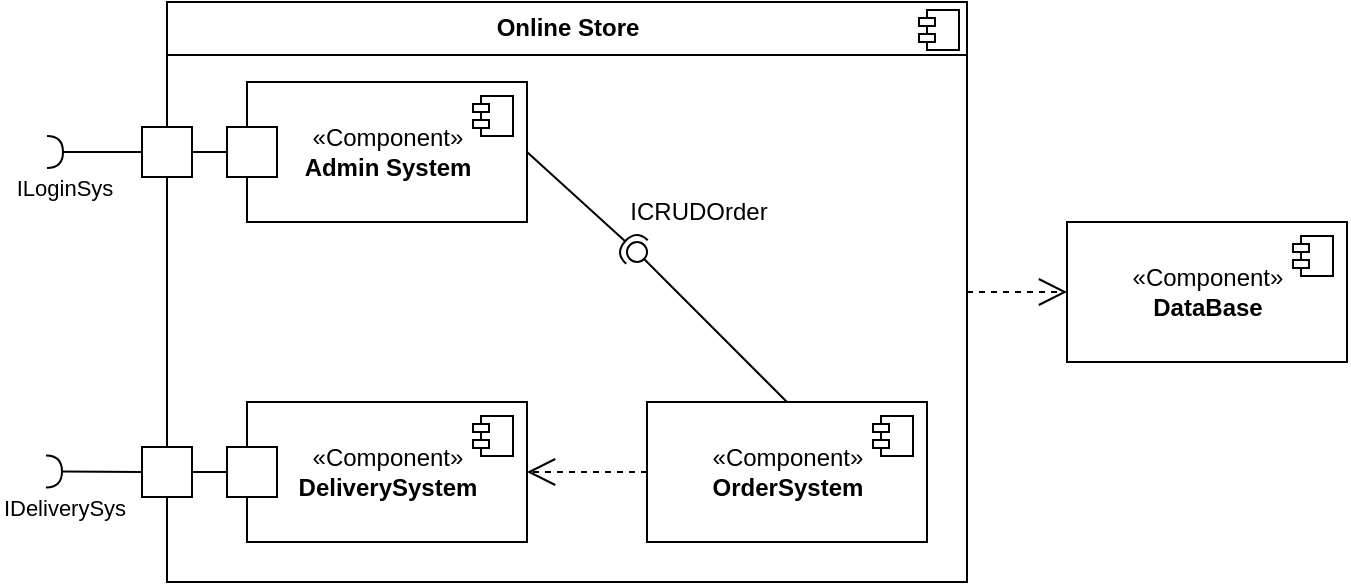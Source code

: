 <mxfile version="24.9.0">
  <diagram name="Страница — 1" id="hBS6xxu8CjBi0X18eEhy">
    <mxGraphModel dx="888" dy="792" grid="1" gridSize="10" guides="1" tooltips="1" connect="1" arrows="1" fold="1" page="1" pageScale="1" pageWidth="827" pageHeight="1169" math="0" shadow="0">
      <root>
        <mxCell id="0" />
        <mxCell id="1" parent="0" />
        <mxCell id="XVG9OLVSf8GxNEhEKJuT-3" value="&lt;p style=&quot;margin:0px;margin-top:6px;text-align:center;&quot;&gt;&lt;b&gt;Online Store&lt;/b&gt;&lt;/p&gt;&lt;hr size=&quot;1&quot; style=&quot;border-style:solid;&quot;&gt;&lt;p style=&quot;margin:0px;margin-left:8px;&quot;&gt;&lt;br&gt;&lt;/p&gt;" style="align=left;overflow=fill;html=1;dropTarget=0;whiteSpace=wrap;" vertex="1" parent="1">
          <mxGeometry x="100.5" y="30" width="400" height="290" as="geometry" />
        </mxCell>
        <mxCell id="XVG9OLVSf8GxNEhEKJuT-4" value="" style="shape=component;jettyWidth=8;jettyHeight=4;" vertex="1" parent="XVG9OLVSf8GxNEhEKJuT-3">
          <mxGeometry x="1" width="20" height="20" relative="1" as="geometry">
            <mxPoint x="-24" y="4" as="offset" />
          </mxGeometry>
        </mxCell>
        <mxCell id="XVG9OLVSf8GxNEhEKJuT-5" value="«Component»&lt;br&gt;&lt;b&gt;DataBase&lt;/b&gt;" style="html=1;dropTarget=0;whiteSpace=wrap;" vertex="1" parent="1">
          <mxGeometry x="550.5" y="140" width="140" height="70" as="geometry" />
        </mxCell>
        <mxCell id="XVG9OLVSf8GxNEhEKJuT-6" value="" style="shape=module;jettyWidth=8;jettyHeight=4;" vertex="1" parent="XVG9OLVSf8GxNEhEKJuT-5">
          <mxGeometry x="1" width="20" height="20" relative="1" as="geometry">
            <mxPoint x="-27" y="7" as="offset" />
          </mxGeometry>
        </mxCell>
        <mxCell id="XVG9OLVSf8GxNEhEKJuT-10" value="" style="whiteSpace=wrap;html=1;aspect=fixed;" vertex="1" parent="1">
          <mxGeometry x="88" y="92.5" width="25" height="25" as="geometry" />
        </mxCell>
        <mxCell id="XVG9OLVSf8GxNEhEKJuT-13" value="" style="whiteSpace=wrap;html=1;aspect=fixed;" vertex="1" parent="1">
          <mxGeometry x="88" y="252.5" width="25" height="25" as="geometry" />
        </mxCell>
        <mxCell id="XVG9OLVSf8GxNEhEKJuT-14" value="«Component»&lt;br&gt;&lt;b&gt;Admin System&lt;/b&gt;" style="html=1;dropTarget=0;whiteSpace=wrap;" vertex="1" parent="1">
          <mxGeometry x="140.5" y="70" width="140" height="70" as="geometry" />
        </mxCell>
        <mxCell id="XVG9OLVSf8GxNEhEKJuT-15" value="" style="shape=module;jettyWidth=8;jettyHeight=4;" vertex="1" parent="XVG9OLVSf8GxNEhEKJuT-14">
          <mxGeometry x="1" width="20" height="20" relative="1" as="geometry">
            <mxPoint x="-27" y="7" as="offset" />
          </mxGeometry>
        </mxCell>
        <mxCell id="XVG9OLVSf8GxNEhEKJuT-18" value="" style="rounded=0;orthogonalLoop=1;jettySize=auto;html=1;endArrow=halfCircle;endFill=0;endSize=6;strokeWidth=1;sketch=0;exitX=0;exitY=0.5;exitDx=0;exitDy=0;" edge="1" parent="1" source="XVG9OLVSf8GxNEhEKJuT-10">
          <mxGeometry relative="1" as="geometry">
            <mxPoint x="65.5" y="92.5" as="sourcePoint" />
            <mxPoint x="40.5" y="105" as="targetPoint" />
          </mxGeometry>
        </mxCell>
        <mxCell id="XVG9OLVSf8GxNEhEKJuT-21" value="ILoginSys" style="edgeLabel;html=1;align=center;verticalAlign=middle;resizable=0;points=[];" vertex="1" connectable="0" parent="XVG9OLVSf8GxNEhEKJuT-18">
          <mxGeometry x="-0.183" y="2" relative="1" as="geometry">
            <mxPoint x="-20" y="16" as="offset" />
          </mxGeometry>
        </mxCell>
        <mxCell id="XVG9OLVSf8GxNEhEKJuT-20" value="" style="ellipse;whiteSpace=wrap;html=1;align=center;aspect=fixed;fillColor=none;strokeColor=none;resizable=0;perimeter=centerPerimeter;rotatable=0;allowArrows=0;points=[];outlineConnect=1;" vertex="1" parent="1">
          <mxGeometry x="40.5" y="87.5" width="10" height="10" as="geometry" />
        </mxCell>
        <mxCell id="XVG9OLVSf8GxNEhEKJuT-22" value="«Component»&lt;br&gt;&lt;b&gt;OrderSystem&lt;/b&gt;" style="html=1;dropTarget=0;whiteSpace=wrap;" vertex="1" parent="1">
          <mxGeometry x="340.5" y="230" width="140" height="70" as="geometry" />
        </mxCell>
        <mxCell id="XVG9OLVSf8GxNEhEKJuT-23" value="" style="shape=module;jettyWidth=8;jettyHeight=4;" vertex="1" parent="XVG9OLVSf8GxNEhEKJuT-22">
          <mxGeometry x="1" width="20" height="20" relative="1" as="geometry">
            <mxPoint x="-27" y="7" as="offset" />
          </mxGeometry>
        </mxCell>
        <mxCell id="XVG9OLVSf8GxNEhEKJuT-26" value="«Component»&lt;br&gt;&lt;b&gt;DeliverySystem&lt;/b&gt;" style="html=1;dropTarget=0;whiteSpace=wrap;" vertex="1" parent="1">
          <mxGeometry x="140.5" y="230" width="140" height="70" as="geometry" />
        </mxCell>
        <mxCell id="XVG9OLVSf8GxNEhEKJuT-27" value="" style="shape=module;jettyWidth=8;jettyHeight=4;" vertex="1" parent="XVG9OLVSf8GxNEhEKJuT-26">
          <mxGeometry x="1" width="20" height="20" relative="1" as="geometry">
            <mxPoint x="-27" y="7" as="offset" />
          </mxGeometry>
        </mxCell>
        <mxCell id="XVG9OLVSf8GxNEhEKJuT-28" value="" style="endArrow=none;html=1;rounded=0;entryX=1;entryY=0.5;entryDx=0;entryDy=0;exitX=0;exitY=0.5;exitDx=0;exitDy=0;" edge="1" parent="1" source="XVG9OLVSf8GxNEhEKJuT-29" target="XVG9OLVSf8GxNEhEKJuT-10">
          <mxGeometry width="50" height="50" relative="1" as="geometry">
            <mxPoint x="50.5" y="160" as="sourcePoint" />
            <mxPoint x="250.5" y="180" as="targetPoint" />
          </mxGeometry>
        </mxCell>
        <mxCell id="XVG9OLVSf8GxNEhEKJuT-29" value="" style="whiteSpace=wrap;html=1;aspect=fixed;" vertex="1" parent="1">
          <mxGeometry x="130.5" y="92.5" width="25" height="25" as="geometry" />
        </mxCell>
        <mxCell id="XVG9OLVSf8GxNEhEKJuT-30" value="" style="whiteSpace=wrap;html=1;aspect=fixed;" vertex="1" parent="1">
          <mxGeometry x="130.5" y="252.5" width="25" height="25" as="geometry" />
        </mxCell>
        <mxCell id="XVG9OLVSf8GxNEhEKJuT-31" value="" style="rounded=0;orthogonalLoop=1;jettySize=auto;html=1;endArrow=halfCircle;endFill=0;endSize=6;strokeWidth=1;sketch=0;exitX=0;exitY=0.5;exitDx=0;exitDy=0;" edge="1" parent="1" source="XVG9OLVSf8GxNEhEKJuT-13">
          <mxGeometry relative="1" as="geometry">
            <mxPoint x="70.5" y="240" as="sourcePoint" />
            <mxPoint x="40" y="264.76" as="targetPoint" />
          </mxGeometry>
        </mxCell>
        <mxCell id="XVG9OLVSf8GxNEhEKJuT-32" value="IDeliverySys" style="edgeLabel;html=1;align=center;verticalAlign=middle;resizable=0;points=[];" vertex="1" connectable="0" parent="XVG9OLVSf8GxNEhEKJuT-31">
          <mxGeometry x="-0.183" y="2" relative="1" as="geometry">
            <mxPoint x="-20" y="16" as="offset" />
          </mxGeometry>
        </mxCell>
        <mxCell id="XVG9OLVSf8GxNEhEKJuT-33" value="" style="endArrow=none;html=1;rounded=0;entryX=1;entryY=0.5;entryDx=0;entryDy=0;exitX=0;exitY=0.5;exitDx=0;exitDy=0;" edge="1" parent="1" source="XVG9OLVSf8GxNEhEKJuT-30" target="XVG9OLVSf8GxNEhEKJuT-13">
          <mxGeometry width="50" height="50" relative="1" as="geometry">
            <mxPoint x="140.5" y="115" as="sourcePoint" />
            <mxPoint x="123.5" y="115" as="targetPoint" />
          </mxGeometry>
        </mxCell>
        <mxCell id="XVG9OLVSf8GxNEhEKJuT-39" value="" style="endArrow=open;endSize=12;dashed=1;html=1;rounded=0;exitX=0;exitY=0.5;exitDx=0;exitDy=0;entryX=1;entryY=0.5;entryDx=0;entryDy=0;" edge="1" parent="1" source="XVG9OLVSf8GxNEhEKJuT-22" target="XVG9OLVSf8GxNEhEKJuT-26">
          <mxGeometry width="160" relative="1" as="geometry">
            <mxPoint x="170.5" y="190" as="sourcePoint" />
            <mxPoint x="330.5" y="190" as="targetPoint" />
          </mxGeometry>
        </mxCell>
        <mxCell id="XVG9OLVSf8GxNEhEKJuT-40" value="" style="rounded=0;orthogonalLoop=1;jettySize=auto;html=1;endArrow=halfCircle;endFill=0;endSize=6;strokeWidth=1;sketch=0;exitX=1;exitY=0.5;exitDx=0;exitDy=0;" edge="1" target="XVG9OLVSf8GxNEhEKJuT-42" parent="1" source="XVG9OLVSf8GxNEhEKJuT-14">
          <mxGeometry relative="1" as="geometry">
            <mxPoint x="270.5" y="195" as="sourcePoint" />
          </mxGeometry>
        </mxCell>
        <mxCell id="XVG9OLVSf8GxNEhEKJuT-41" value="" style="rounded=0;orthogonalLoop=1;jettySize=auto;html=1;endArrow=oval;endFill=0;sketch=0;sourcePerimeterSpacing=0;targetPerimeterSpacing=0;endSize=10;exitX=0.5;exitY=0;exitDx=0;exitDy=0;" edge="1" target="XVG9OLVSf8GxNEhEKJuT-42" parent="1" source="XVG9OLVSf8GxNEhEKJuT-22">
          <mxGeometry relative="1" as="geometry">
            <mxPoint x="230.5" y="195" as="sourcePoint" />
          </mxGeometry>
        </mxCell>
        <mxCell id="XVG9OLVSf8GxNEhEKJuT-42" value="" style="ellipse;whiteSpace=wrap;html=1;align=center;aspect=fixed;fillColor=none;strokeColor=none;resizable=0;perimeter=centerPerimeter;rotatable=0;allowArrows=0;points=[];outlineConnect=1;" vertex="1" parent="1">
          <mxGeometry x="330.5" y="150" width="10" height="10" as="geometry" />
        </mxCell>
        <mxCell id="XVG9OLVSf8GxNEhEKJuT-44" value="ICRUDOrder" style="text;html=1;align=center;verticalAlign=middle;resizable=0;points=[];autosize=1;strokeColor=none;fillColor=none;" vertex="1" parent="1">
          <mxGeometry x="320.5" y="120" width="90" height="30" as="geometry" />
        </mxCell>
        <mxCell id="XVG9OLVSf8GxNEhEKJuT-49" value="" style="endArrow=open;endSize=12;dashed=1;html=1;rounded=0;exitX=1;exitY=0.5;exitDx=0;exitDy=0;entryX=0;entryY=0.5;entryDx=0;entryDy=0;" edge="1" parent="1" source="XVG9OLVSf8GxNEhEKJuT-3" target="XVG9OLVSf8GxNEhEKJuT-5">
          <mxGeometry width="160" relative="1" as="geometry">
            <mxPoint x="620.5" y="230" as="sourcePoint" />
            <mxPoint x="540.5" y="150" as="targetPoint" />
          </mxGeometry>
        </mxCell>
      </root>
    </mxGraphModel>
  </diagram>
</mxfile>
